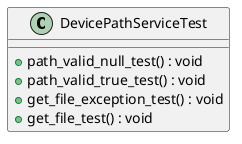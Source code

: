 @startuml
class DevicePathServiceTest {
    + path_valid_null_test() : void
    + path_valid_true_test() : void
    + get_file_exception_test() : void
    + get_file_test() : void
}
@enduml
